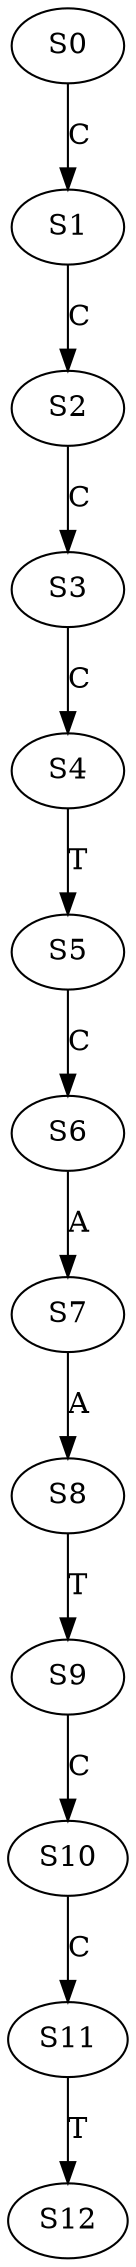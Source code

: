 strict digraph  {
	S0 -> S1 [ label = C ];
	S1 -> S2 [ label = C ];
	S2 -> S3 [ label = C ];
	S3 -> S4 [ label = C ];
	S4 -> S5 [ label = T ];
	S5 -> S6 [ label = C ];
	S6 -> S7 [ label = A ];
	S7 -> S8 [ label = A ];
	S8 -> S9 [ label = T ];
	S9 -> S10 [ label = C ];
	S10 -> S11 [ label = C ];
	S11 -> S12 [ label = T ];
}
